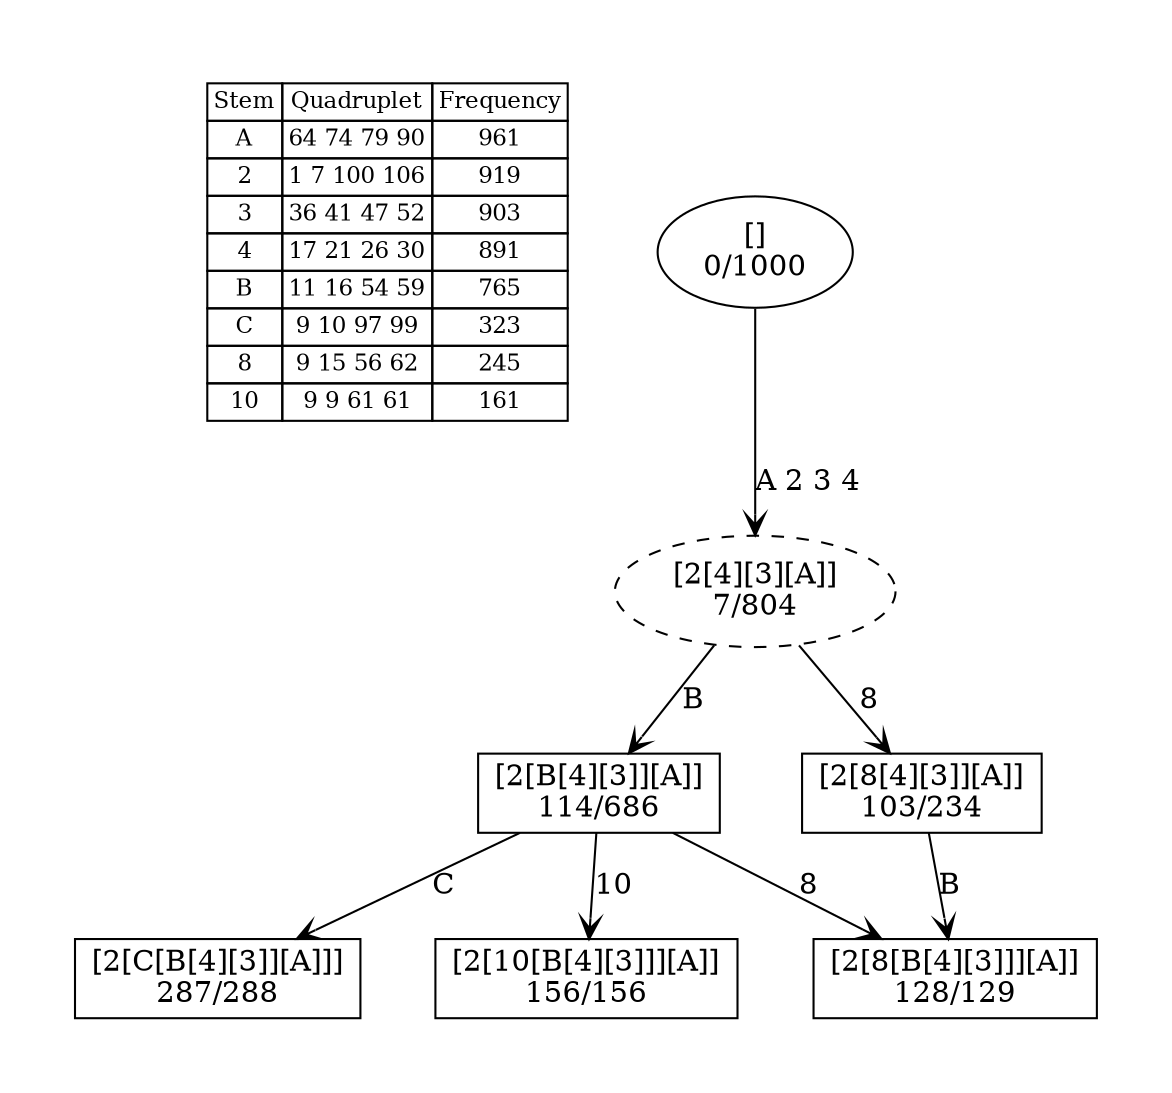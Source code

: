 digraph G {
	pad = 0.5;
	nodesep = 0.5;
"legend" [label = < <table border="0" cellborder="1" cellspacing="0"><tr><td>Stem</td><td>Quadruplet</td><td>Frequency</td></tr>
<tr><td>A</td><td>64 74 79 90</td><td>961</td></tr>
<tr><td>2</td><td>1 7 100 106</td><td>919</td></tr>
<tr><td>3</td><td>36 41 47 52</td><td>903</td></tr>
<tr><td>4</td><td>17 21 26 30</td><td>891</td></tr>
<tr><td>B</td><td>11 16 54 59</td><td>765</td></tr>
<tr><td>C</td><td>9 10 97 99</td><td>323</td></tr>
<tr><td>8</td><td>9 15 56 62</td><td>245</td></tr>
<tr><td>10</td><td>9 9 61 61</td><td>161</td></tr>
</table>>, shape = plaintext, fontsize=11];
"A 2 3 4 B C " [shape = box];
"A 2 3 4 B 10 " [shape = box];
"A 2 3 4 B 8 " [shape = box];
"A 2 3 4 B " [shape = box];
"A 2 3 4 8 " [shape = box];
"A 2 3 4 " [style = dashed];
"A 2 3 4 B C " [label = "[2[C[B[4][3]][A]]]\n287/288"];
"A 2 3 4 B 10 " [label = "[2[10[B[4][3]]][A]]\n156/156"];
"A 2 3 4 B 8 " [label = "[2[8[B[4][3]]][A]]\n128/129"];
"A 2 3 4 B " [label = "[2[B[4][3]][A]]\n114/686"];
"A 2 3 4 8 " [label = "[2[8[4][3]][A]]\n103/234"];
"A 2 3 4 " [label = "[2[4][3][A]]\n7/804"];
"" [label = "[]\n0/1000"];
"A 2 3 4 B " -> "A 2 3 4 B C " [label = "C ", arrowhead = vee];
"A 2 3 4 B " -> "A 2 3 4 B 10 " [label = "10 ", arrowhead = vee];
"A 2 3 4 B " -> "A 2 3 4 B 8 " [label = "8 ", arrowhead = vee];
"A 2 3 4 8 " -> "A 2 3 4 B 8 " [label = "B ", arrowhead = vee];
"A 2 3 4 " -> "A 2 3 4 8 " [label = "8 ", arrowhead = vee];
"A 2 3 4 " -> "A 2 3 4 B " [label = "B ", arrowhead = vee];
"" -> "A 2 3 4 " [label = "A 2 3 4 ", arrowhead = vee];
}